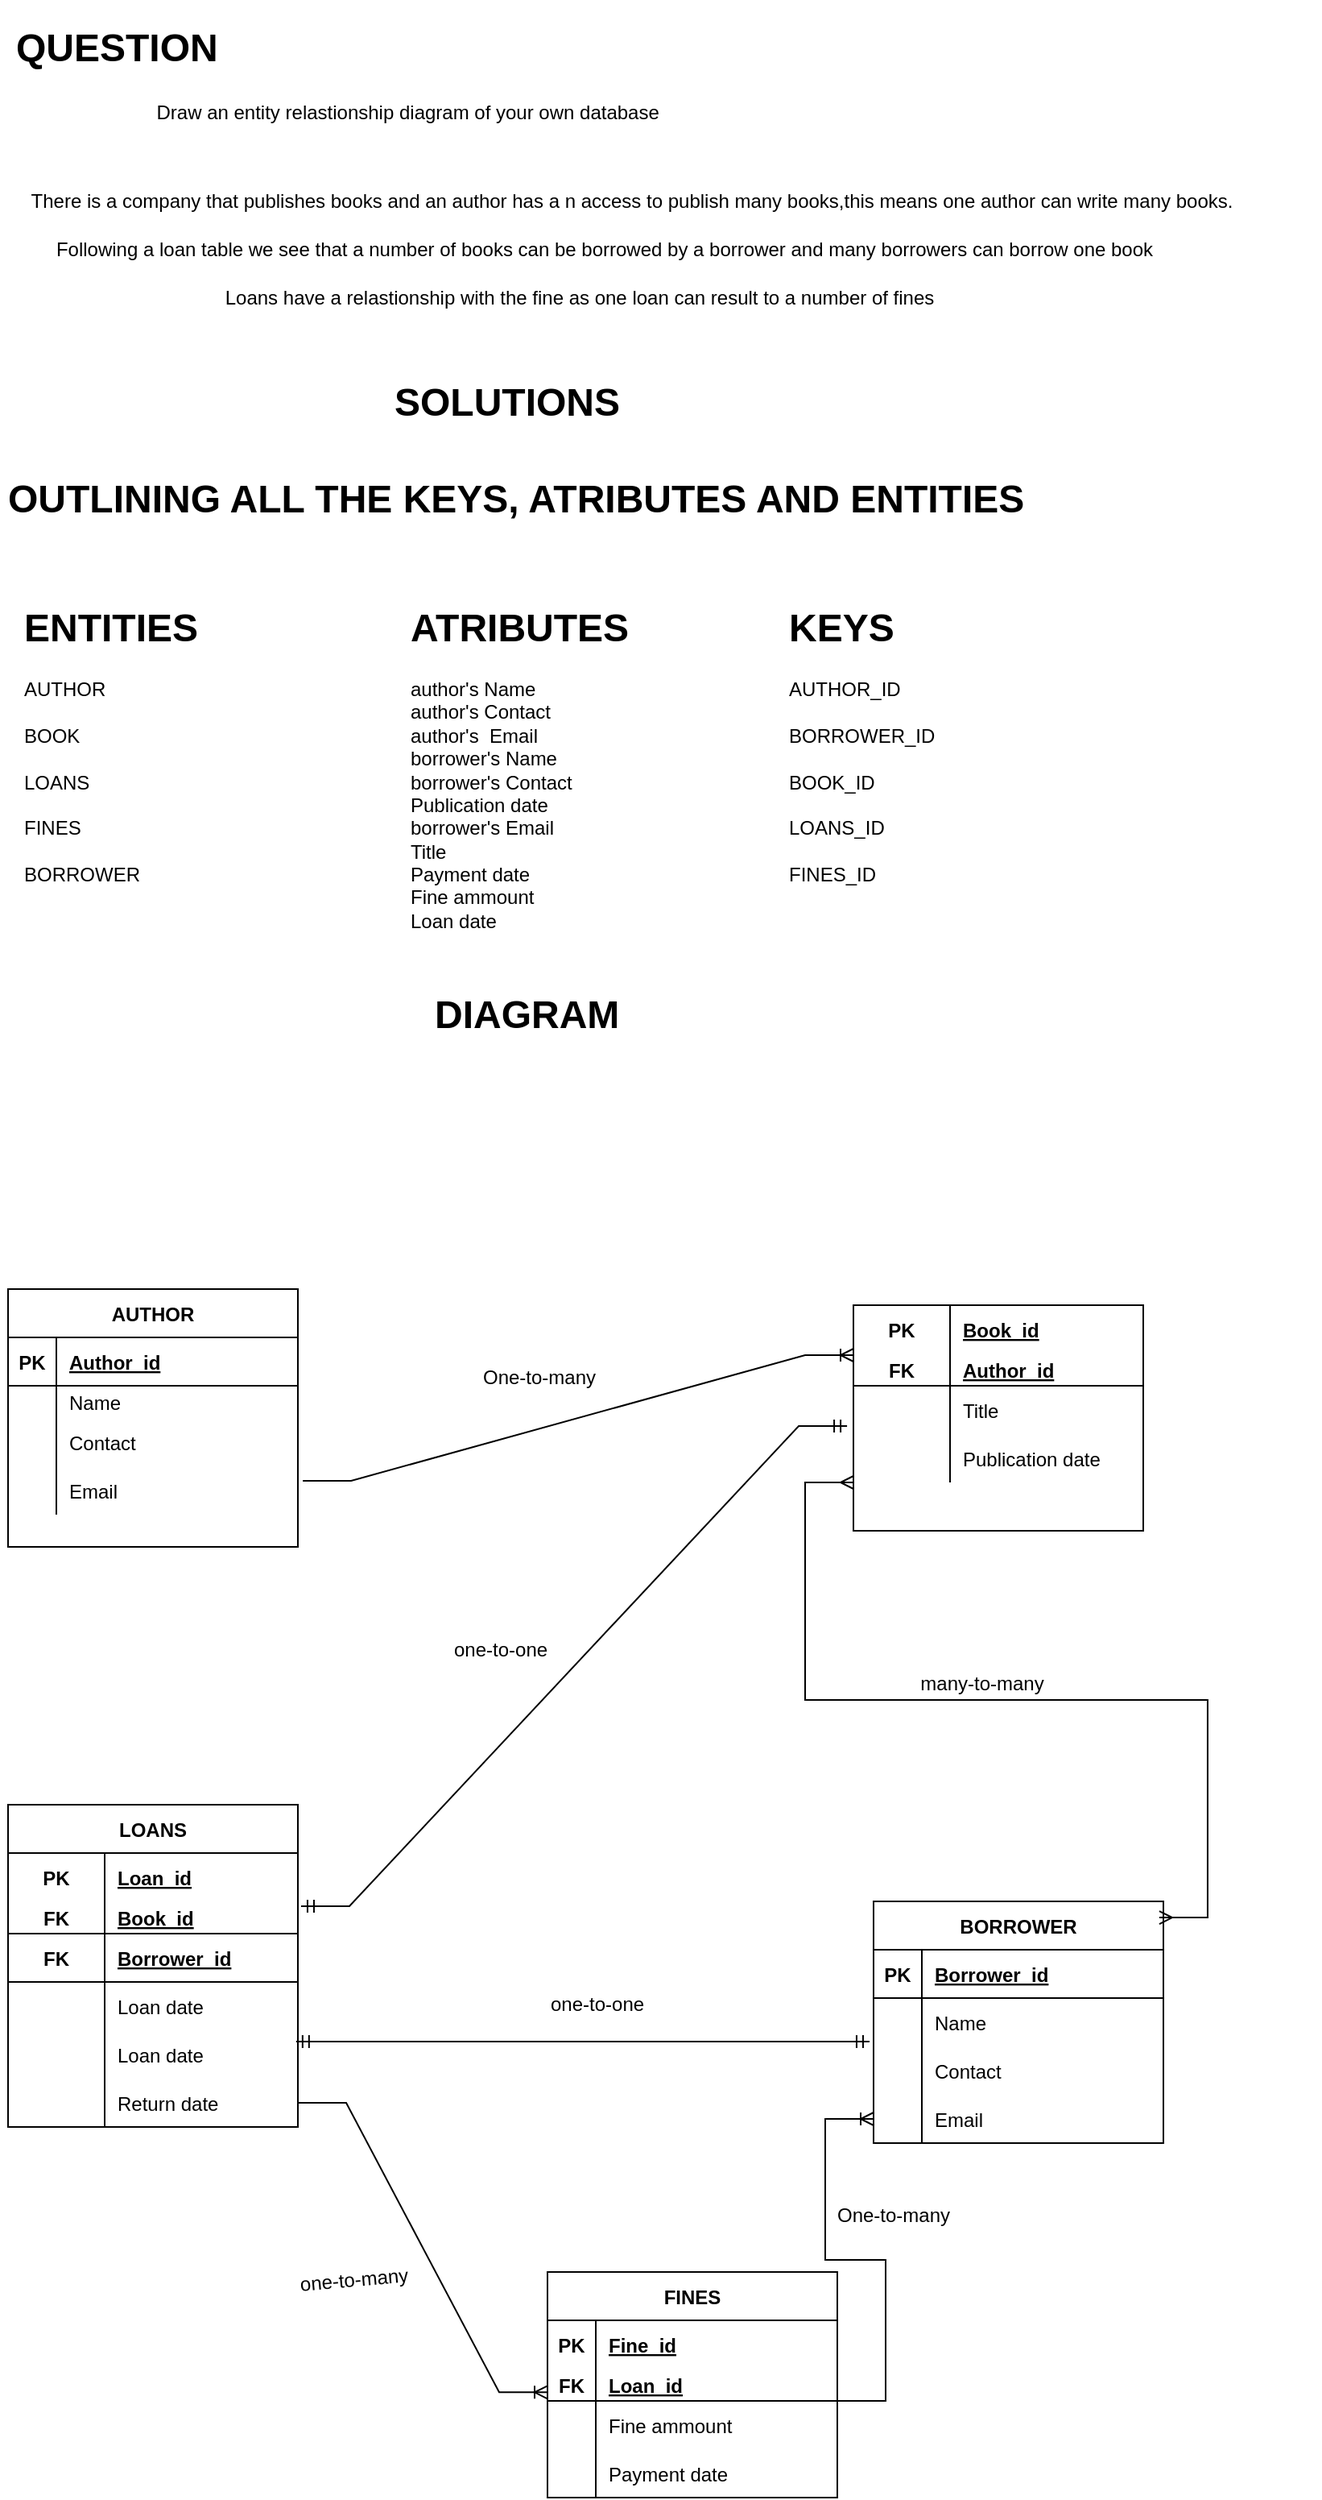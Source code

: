 <mxfile version="26.0.9">
  <diagram id="R2lEEEUBdFMjLlhIrx00" name="Page-1">
    <mxGraphModel dx="780" dy="1596" grid="1" gridSize="10" guides="1" tooltips="1" connect="1" arrows="1" fold="1" page="1" pageScale="1" pageWidth="850" pageHeight="1100" math="0" shadow="0" extFonts="Permanent Marker^https://fonts.googleapis.com/css?family=Permanent+Marker">
      <root>
        <mxCell id="0" />
        <mxCell id="1" parent="0" />
        <mxCell id="yBMK9nyh-9YkTfftgh2m-1" value="AUTHOR" style="shape=table;startSize=30;container=1;collapsible=1;childLayout=tableLayout;fixedRows=1;rowLines=0;fontStyle=1;align=center;resizeLast=1;" parent="1" vertex="1">
          <mxGeometry x="35" y="-280" width="180" height="160" as="geometry" />
        </mxCell>
        <mxCell id="yBMK9nyh-9YkTfftgh2m-2" value="" style="shape=tableRow;horizontal=0;startSize=0;swimlaneHead=0;swimlaneBody=0;fillColor=none;collapsible=0;dropTarget=0;points=[[0,0.5],[1,0.5]];portConstraint=eastwest;top=0;left=0;right=0;bottom=1;" parent="yBMK9nyh-9YkTfftgh2m-1" vertex="1">
          <mxGeometry y="30" width="180" height="30" as="geometry" />
        </mxCell>
        <mxCell id="yBMK9nyh-9YkTfftgh2m-3" value="PK" style="shape=partialRectangle;connectable=0;fillColor=none;top=0;left=0;bottom=0;right=0;fontStyle=1;overflow=hidden;" parent="yBMK9nyh-9YkTfftgh2m-2" vertex="1">
          <mxGeometry width="30" height="30" as="geometry">
            <mxRectangle width="30" height="30" as="alternateBounds" />
          </mxGeometry>
        </mxCell>
        <mxCell id="yBMK9nyh-9YkTfftgh2m-4" value="Author_id" style="shape=partialRectangle;connectable=0;fillColor=none;top=0;left=0;bottom=0;right=0;align=left;spacingLeft=6;fontStyle=5;overflow=hidden;" parent="yBMK9nyh-9YkTfftgh2m-2" vertex="1">
          <mxGeometry x="30" width="150" height="30" as="geometry">
            <mxRectangle width="150" height="30" as="alternateBounds" />
          </mxGeometry>
        </mxCell>
        <mxCell id="yBMK9nyh-9YkTfftgh2m-5" value="" style="shape=tableRow;horizontal=0;startSize=0;swimlaneHead=0;swimlaneBody=0;fillColor=none;collapsible=0;dropTarget=0;points=[[0,0.5],[1,0.5]];portConstraint=eastwest;top=0;left=0;right=0;bottom=0;" parent="yBMK9nyh-9YkTfftgh2m-1" vertex="1">
          <mxGeometry y="60" width="180" height="20" as="geometry" />
        </mxCell>
        <mxCell id="yBMK9nyh-9YkTfftgh2m-6" value="" style="shape=partialRectangle;connectable=0;fillColor=none;top=0;left=0;bottom=0;right=0;editable=1;overflow=hidden;" parent="yBMK9nyh-9YkTfftgh2m-5" vertex="1">
          <mxGeometry width="30" height="20" as="geometry">
            <mxRectangle width="30" height="20" as="alternateBounds" />
          </mxGeometry>
        </mxCell>
        <mxCell id="yBMK9nyh-9YkTfftgh2m-7" value="Name" style="shape=partialRectangle;connectable=0;fillColor=none;top=0;left=0;bottom=0;right=0;align=left;spacingLeft=6;overflow=hidden;" parent="yBMK9nyh-9YkTfftgh2m-5" vertex="1">
          <mxGeometry x="30" width="150" height="20" as="geometry">
            <mxRectangle width="150" height="20" as="alternateBounds" />
          </mxGeometry>
        </mxCell>
        <mxCell id="yBMK9nyh-9YkTfftgh2m-8" value="" style="shape=tableRow;horizontal=0;startSize=0;swimlaneHead=0;swimlaneBody=0;fillColor=none;collapsible=0;dropTarget=0;points=[[0,0.5],[1,0.5]];portConstraint=eastwest;top=0;left=0;right=0;bottom=0;" parent="yBMK9nyh-9YkTfftgh2m-1" vertex="1">
          <mxGeometry y="80" width="180" height="30" as="geometry" />
        </mxCell>
        <mxCell id="yBMK9nyh-9YkTfftgh2m-9" value="" style="shape=partialRectangle;connectable=0;fillColor=none;top=0;left=0;bottom=0;right=0;editable=1;overflow=hidden;" parent="yBMK9nyh-9YkTfftgh2m-8" vertex="1">
          <mxGeometry width="30" height="30" as="geometry">
            <mxRectangle width="30" height="30" as="alternateBounds" />
          </mxGeometry>
        </mxCell>
        <mxCell id="yBMK9nyh-9YkTfftgh2m-10" value="Contact" style="shape=partialRectangle;connectable=0;fillColor=none;top=0;left=0;bottom=0;right=0;align=left;spacingLeft=6;overflow=hidden;" parent="yBMK9nyh-9YkTfftgh2m-8" vertex="1">
          <mxGeometry x="30" width="150" height="30" as="geometry">
            <mxRectangle width="150" height="30" as="alternateBounds" />
          </mxGeometry>
        </mxCell>
        <mxCell id="yBMK9nyh-9YkTfftgh2m-11" value="" style="shape=tableRow;horizontal=0;startSize=0;swimlaneHead=0;swimlaneBody=0;fillColor=none;collapsible=0;dropTarget=0;points=[[0,0.5],[1,0.5]];portConstraint=eastwest;top=0;left=0;right=0;bottom=0;" parent="yBMK9nyh-9YkTfftgh2m-1" vertex="1">
          <mxGeometry y="110" width="180" height="30" as="geometry" />
        </mxCell>
        <mxCell id="yBMK9nyh-9YkTfftgh2m-12" value="" style="shape=partialRectangle;connectable=0;fillColor=none;top=0;left=0;bottom=0;right=0;editable=1;overflow=hidden;" parent="yBMK9nyh-9YkTfftgh2m-11" vertex="1">
          <mxGeometry width="30" height="30" as="geometry">
            <mxRectangle width="30" height="30" as="alternateBounds" />
          </mxGeometry>
        </mxCell>
        <mxCell id="yBMK9nyh-9YkTfftgh2m-13" value="Email" style="shape=partialRectangle;connectable=0;fillColor=none;top=0;left=0;bottom=0;right=0;align=left;spacingLeft=6;overflow=hidden;" parent="yBMK9nyh-9YkTfftgh2m-11" vertex="1">
          <mxGeometry x="30" width="150" height="30" as="geometry">
            <mxRectangle width="150" height="30" as="alternateBounds" />
          </mxGeometry>
        </mxCell>
        <mxCell id="yBMK9nyh-9YkTfftgh2m-30" value="LOANS" style="shape=table;startSize=30;container=1;collapsible=1;childLayout=tableLayout;fixedRows=1;rowLines=0;fontStyle=1;align=center;resizeLast=1;" parent="1" vertex="1">
          <mxGeometry x="35" y="40" width="180" height="200" as="geometry" />
        </mxCell>
        <mxCell id="yBMK9nyh-9YkTfftgh2m-31" value="" style="shape=tableRow;horizontal=0;startSize=0;swimlaneHead=0;swimlaneBody=0;fillColor=none;collapsible=0;dropTarget=0;points=[[0,0.5],[1,0.5]];portConstraint=eastwest;top=0;left=0;right=0;bottom=0;" parent="yBMK9nyh-9YkTfftgh2m-30" vertex="1">
          <mxGeometry y="30" width="180" height="30" as="geometry" />
        </mxCell>
        <mxCell id="yBMK9nyh-9YkTfftgh2m-32" value="PK" style="shape=partialRectangle;connectable=0;fillColor=none;top=0;left=0;bottom=0;right=0;fontStyle=1;overflow=hidden;" parent="yBMK9nyh-9YkTfftgh2m-31" vertex="1">
          <mxGeometry width="60" height="30" as="geometry">
            <mxRectangle width="60" height="30" as="alternateBounds" />
          </mxGeometry>
        </mxCell>
        <mxCell id="yBMK9nyh-9YkTfftgh2m-33" value="Loan_id" style="shape=partialRectangle;connectable=0;fillColor=none;top=0;left=0;bottom=0;right=0;align=left;spacingLeft=6;fontStyle=5;overflow=hidden;" parent="yBMK9nyh-9YkTfftgh2m-31" vertex="1">
          <mxGeometry x="60" width="120" height="30" as="geometry">
            <mxRectangle width="120" height="30" as="alternateBounds" />
          </mxGeometry>
        </mxCell>
        <mxCell id="yBMK9nyh-9YkTfftgh2m-43" value="" style="shape=tableRow;horizontal=0;startSize=0;swimlaneHead=0;swimlaneBody=0;fillColor=none;collapsible=0;dropTarget=0;points=[[0,0.5],[1,0.5]];portConstraint=eastwest;top=0;left=0;right=0;bottom=1;" parent="yBMK9nyh-9YkTfftgh2m-30" vertex="1">
          <mxGeometry y="60" width="180" height="20" as="geometry" />
        </mxCell>
        <mxCell id="yBMK9nyh-9YkTfftgh2m-44" value="FK" style="shape=partialRectangle;connectable=0;fillColor=none;top=0;left=0;bottom=0;right=0;fontStyle=1;overflow=hidden;" parent="yBMK9nyh-9YkTfftgh2m-43" vertex="1">
          <mxGeometry width="60" height="20" as="geometry">
            <mxRectangle width="60" height="20" as="alternateBounds" />
          </mxGeometry>
        </mxCell>
        <mxCell id="yBMK9nyh-9YkTfftgh2m-45" value="Book_id" style="shape=partialRectangle;connectable=0;fillColor=none;top=0;left=0;bottom=0;right=0;align=left;spacingLeft=6;fontStyle=5;overflow=hidden;" parent="yBMK9nyh-9YkTfftgh2m-43" vertex="1">
          <mxGeometry x="60" width="120" height="20" as="geometry">
            <mxRectangle width="120" height="20" as="alternateBounds" />
          </mxGeometry>
        </mxCell>
        <mxCell id="yBMK9nyh-9YkTfftgh2m-34" value="" style="shape=tableRow;horizontal=0;startSize=0;swimlaneHead=0;swimlaneBody=0;fillColor=none;collapsible=0;dropTarget=0;points=[[0,0.5],[1,0.5]];portConstraint=eastwest;top=0;left=0;right=0;bottom=1;" parent="yBMK9nyh-9YkTfftgh2m-30" vertex="1">
          <mxGeometry y="80" width="180" height="30" as="geometry" />
        </mxCell>
        <mxCell id="yBMK9nyh-9YkTfftgh2m-35" value="FK" style="shape=partialRectangle;connectable=0;fillColor=none;top=0;left=0;bottom=0;right=0;fontStyle=1;overflow=hidden;" parent="yBMK9nyh-9YkTfftgh2m-34" vertex="1">
          <mxGeometry width="60" height="30" as="geometry">
            <mxRectangle width="60" height="30" as="alternateBounds" />
          </mxGeometry>
        </mxCell>
        <mxCell id="yBMK9nyh-9YkTfftgh2m-36" value="Borrower_id" style="shape=partialRectangle;connectable=0;fillColor=none;top=0;left=0;bottom=0;right=0;align=left;spacingLeft=6;fontStyle=5;overflow=hidden;" parent="yBMK9nyh-9YkTfftgh2m-34" vertex="1">
          <mxGeometry x="60" width="120" height="30" as="geometry">
            <mxRectangle width="120" height="30" as="alternateBounds" />
          </mxGeometry>
        </mxCell>
        <mxCell id="yBMK9nyh-9YkTfftgh2m-127" value="" style="shape=tableRow;horizontal=0;startSize=0;swimlaneHead=0;swimlaneBody=0;fillColor=none;collapsible=0;dropTarget=0;points=[[0,0.5],[1,0.5]];portConstraint=eastwest;top=0;left=0;right=0;bottom=0;" parent="yBMK9nyh-9YkTfftgh2m-30" vertex="1">
          <mxGeometry y="110" width="180" height="30" as="geometry" />
        </mxCell>
        <mxCell id="yBMK9nyh-9YkTfftgh2m-128" value="" style="shape=partialRectangle;connectable=0;fillColor=none;top=0;left=0;bottom=0;right=0;editable=1;overflow=hidden;" parent="yBMK9nyh-9YkTfftgh2m-127" vertex="1">
          <mxGeometry width="60" height="30" as="geometry">
            <mxRectangle width="60" height="30" as="alternateBounds" />
          </mxGeometry>
        </mxCell>
        <mxCell id="yBMK9nyh-9YkTfftgh2m-129" value="Loan date" style="shape=partialRectangle;connectable=0;fillColor=none;top=0;left=0;bottom=0;right=0;align=left;spacingLeft=6;overflow=hidden;" parent="yBMK9nyh-9YkTfftgh2m-127" vertex="1">
          <mxGeometry x="60" width="120" height="30" as="geometry">
            <mxRectangle width="120" height="30" as="alternateBounds" />
          </mxGeometry>
        </mxCell>
        <mxCell id="yBMK9nyh-9YkTfftgh2m-37" value="" style="shape=tableRow;horizontal=0;startSize=0;swimlaneHead=0;swimlaneBody=0;fillColor=none;collapsible=0;dropTarget=0;points=[[0,0.5],[1,0.5]];portConstraint=eastwest;top=0;left=0;right=0;bottom=0;" parent="yBMK9nyh-9YkTfftgh2m-30" vertex="1">
          <mxGeometry y="140" width="180" height="30" as="geometry" />
        </mxCell>
        <mxCell id="yBMK9nyh-9YkTfftgh2m-38" value="" style="shape=partialRectangle;connectable=0;fillColor=none;top=0;left=0;bottom=0;right=0;editable=1;overflow=hidden;" parent="yBMK9nyh-9YkTfftgh2m-37" vertex="1">
          <mxGeometry width="60" height="30" as="geometry">
            <mxRectangle width="60" height="30" as="alternateBounds" />
          </mxGeometry>
        </mxCell>
        <mxCell id="yBMK9nyh-9YkTfftgh2m-39" value="Loan date" style="shape=partialRectangle;connectable=0;fillColor=none;top=0;left=0;bottom=0;right=0;align=left;spacingLeft=6;overflow=hidden;" parent="yBMK9nyh-9YkTfftgh2m-37" vertex="1">
          <mxGeometry x="60" width="120" height="30" as="geometry">
            <mxRectangle width="120" height="30" as="alternateBounds" />
          </mxGeometry>
        </mxCell>
        <mxCell id="yBMK9nyh-9YkTfftgh2m-40" value="" style="shape=tableRow;horizontal=0;startSize=0;swimlaneHead=0;swimlaneBody=0;fillColor=none;collapsible=0;dropTarget=0;points=[[0,0.5],[1,0.5]];portConstraint=eastwest;top=0;left=0;right=0;bottom=0;" parent="yBMK9nyh-9YkTfftgh2m-30" vertex="1">
          <mxGeometry y="170" width="180" height="30" as="geometry" />
        </mxCell>
        <mxCell id="yBMK9nyh-9YkTfftgh2m-41" value="" style="shape=partialRectangle;connectable=0;fillColor=none;top=0;left=0;bottom=0;right=0;editable=1;overflow=hidden;" parent="yBMK9nyh-9YkTfftgh2m-40" vertex="1">
          <mxGeometry width="60" height="30" as="geometry">
            <mxRectangle width="60" height="30" as="alternateBounds" />
          </mxGeometry>
        </mxCell>
        <mxCell id="yBMK9nyh-9YkTfftgh2m-42" value="Return date" style="shape=partialRectangle;connectable=0;fillColor=none;top=0;left=0;bottom=0;right=0;align=left;spacingLeft=6;overflow=hidden;" parent="yBMK9nyh-9YkTfftgh2m-40" vertex="1">
          <mxGeometry x="60" width="120" height="30" as="geometry">
            <mxRectangle width="120" height="30" as="alternateBounds" />
          </mxGeometry>
        </mxCell>
        <mxCell id="yBMK9nyh-9YkTfftgh2m-46" value="" style="shape=table;startSize=0;container=1;collapsible=1;childLayout=tableLayout;fixedRows=1;rowLines=0;fontStyle=1;align=center;resizeLast=1;" parent="1" vertex="1">
          <mxGeometry x="560" y="-270" width="180" height="140" as="geometry" />
        </mxCell>
        <mxCell id="yBMK9nyh-9YkTfftgh2m-47" value="" style="shape=tableRow;horizontal=0;startSize=0;swimlaneHead=0;swimlaneBody=0;fillColor=none;collapsible=0;dropTarget=0;points=[[0,0.5],[1,0.5]];portConstraint=eastwest;top=0;left=0;right=0;bottom=0;" parent="yBMK9nyh-9YkTfftgh2m-46" vertex="1">
          <mxGeometry width="180" height="30" as="geometry" />
        </mxCell>
        <mxCell id="yBMK9nyh-9YkTfftgh2m-48" value="PK" style="shape=partialRectangle;connectable=0;fillColor=none;top=0;left=0;bottom=0;right=0;fontStyle=1;overflow=hidden;" parent="yBMK9nyh-9YkTfftgh2m-47" vertex="1">
          <mxGeometry width="60" height="30" as="geometry">
            <mxRectangle width="60" height="30" as="alternateBounds" />
          </mxGeometry>
        </mxCell>
        <mxCell id="yBMK9nyh-9YkTfftgh2m-49" value="Book_id" style="shape=partialRectangle;connectable=0;fillColor=none;top=0;left=0;bottom=0;right=0;align=left;spacingLeft=6;fontStyle=5;overflow=hidden;" parent="yBMK9nyh-9YkTfftgh2m-47" vertex="1">
          <mxGeometry x="60" width="120" height="30" as="geometry">
            <mxRectangle width="120" height="30" as="alternateBounds" />
          </mxGeometry>
        </mxCell>
        <mxCell id="yBMK9nyh-9YkTfftgh2m-50" value="" style="shape=tableRow;horizontal=0;startSize=0;swimlaneHead=0;swimlaneBody=0;fillColor=none;collapsible=0;dropTarget=0;points=[[0,0.5],[1,0.5]];portConstraint=eastwest;top=0;left=0;right=0;bottom=1;" parent="yBMK9nyh-9YkTfftgh2m-46" vertex="1">
          <mxGeometry y="30" width="180" height="20" as="geometry" />
        </mxCell>
        <mxCell id="yBMK9nyh-9YkTfftgh2m-51" value="FK" style="shape=partialRectangle;connectable=0;fillColor=none;top=0;left=0;bottom=0;right=0;fontStyle=1;overflow=hidden;" parent="yBMK9nyh-9YkTfftgh2m-50" vertex="1">
          <mxGeometry width="60" height="20" as="geometry">
            <mxRectangle width="60" height="20" as="alternateBounds" />
          </mxGeometry>
        </mxCell>
        <mxCell id="yBMK9nyh-9YkTfftgh2m-52" value="Author_id" style="shape=partialRectangle;connectable=0;fillColor=none;top=0;left=0;bottom=0;right=0;align=left;spacingLeft=6;fontStyle=5;overflow=hidden;" parent="yBMK9nyh-9YkTfftgh2m-50" vertex="1">
          <mxGeometry x="60" width="120" height="20" as="geometry">
            <mxRectangle width="120" height="20" as="alternateBounds" />
          </mxGeometry>
        </mxCell>
        <mxCell id="yBMK9nyh-9YkTfftgh2m-53" value="" style="shape=tableRow;horizontal=0;startSize=0;swimlaneHead=0;swimlaneBody=0;fillColor=none;collapsible=0;dropTarget=0;points=[[0,0.5],[1,0.5]];portConstraint=eastwest;top=0;left=0;right=0;bottom=0;" parent="yBMK9nyh-9YkTfftgh2m-46" vertex="1">
          <mxGeometry y="50" width="180" height="30" as="geometry" />
        </mxCell>
        <mxCell id="yBMK9nyh-9YkTfftgh2m-54" value="" style="shape=partialRectangle;connectable=0;fillColor=none;top=0;left=0;bottom=0;right=0;editable=1;overflow=hidden;" parent="yBMK9nyh-9YkTfftgh2m-53" vertex="1">
          <mxGeometry width="60" height="30" as="geometry">
            <mxRectangle width="60" height="30" as="alternateBounds" />
          </mxGeometry>
        </mxCell>
        <mxCell id="yBMK9nyh-9YkTfftgh2m-55" value="Title" style="shape=partialRectangle;connectable=0;fillColor=none;top=0;left=0;bottom=0;right=0;align=left;spacingLeft=6;overflow=hidden;" parent="yBMK9nyh-9YkTfftgh2m-53" vertex="1">
          <mxGeometry x="60" width="120" height="30" as="geometry">
            <mxRectangle width="120" height="30" as="alternateBounds" />
          </mxGeometry>
        </mxCell>
        <mxCell id="yBMK9nyh-9YkTfftgh2m-56" value="" style="shape=tableRow;horizontal=0;startSize=0;swimlaneHead=0;swimlaneBody=0;fillColor=none;collapsible=0;dropTarget=0;points=[[0,0.5],[1,0.5]];portConstraint=eastwest;top=0;left=0;right=0;bottom=0;" parent="yBMK9nyh-9YkTfftgh2m-46" vertex="1">
          <mxGeometry y="80" width="180" height="30" as="geometry" />
        </mxCell>
        <mxCell id="yBMK9nyh-9YkTfftgh2m-57" value="" style="shape=partialRectangle;connectable=0;fillColor=none;top=0;left=0;bottom=0;right=0;editable=1;overflow=hidden;" parent="yBMK9nyh-9YkTfftgh2m-56" vertex="1">
          <mxGeometry width="60" height="30" as="geometry">
            <mxRectangle width="60" height="30" as="alternateBounds" />
          </mxGeometry>
        </mxCell>
        <mxCell id="yBMK9nyh-9YkTfftgh2m-58" value="Publication date" style="shape=partialRectangle;connectable=0;fillColor=none;top=0;left=0;bottom=0;right=0;align=left;spacingLeft=6;overflow=hidden;" parent="yBMK9nyh-9YkTfftgh2m-56" vertex="1">
          <mxGeometry x="60" width="120" height="30" as="geometry">
            <mxRectangle width="120" height="30" as="alternateBounds" />
          </mxGeometry>
        </mxCell>
        <mxCell id="yBMK9nyh-9YkTfftgh2m-59" value="BORROWER" style="shape=table;startSize=30;container=1;collapsible=1;childLayout=tableLayout;fixedRows=1;rowLines=0;fontStyle=1;align=center;resizeLast=1;" parent="1" vertex="1">
          <mxGeometry x="572.5" y="100" width="180" height="150" as="geometry" />
        </mxCell>
        <mxCell id="yBMK9nyh-9YkTfftgh2m-60" value="" style="shape=tableRow;horizontal=0;startSize=0;swimlaneHead=0;swimlaneBody=0;fillColor=none;collapsible=0;dropTarget=0;points=[[0,0.5],[1,0.5]];portConstraint=eastwest;top=0;left=0;right=0;bottom=1;" parent="yBMK9nyh-9YkTfftgh2m-59" vertex="1">
          <mxGeometry y="30" width="180" height="30" as="geometry" />
        </mxCell>
        <mxCell id="yBMK9nyh-9YkTfftgh2m-61" value="PK" style="shape=partialRectangle;connectable=0;fillColor=none;top=0;left=0;bottom=0;right=0;fontStyle=1;overflow=hidden;" parent="yBMK9nyh-9YkTfftgh2m-60" vertex="1">
          <mxGeometry width="30" height="30" as="geometry">
            <mxRectangle width="30" height="30" as="alternateBounds" />
          </mxGeometry>
        </mxCell>
        <mxCell id="yBMK9nyh-9YkTfftgh2m-62" value="Borrower_id" style="shape=partialRectangle;connectable=0;fillColor=none;top=0;left=0;bottom=0;right=0;align=left;spacingLeft=6;fontStyle=5;overflow=hidden;" parent="yBMK9nyh-9YkTfftgh2m-60" vertex="1">
          <mxGeometry x="30" width="150" height="30" as="geometry">
            <mxRectangle width="150" height="30" as="alternateBounds" />
          </mxGeometry>
        </mxCell>
        <mxCell id="yBMK9nyh-9YkTfftgh2m-63" value="" style="shape=tableRow;horizontal=0;startSize=0;swimlaneHead=0;swimlaneBody=0;fillColor=none;collapsible=0;dropTarget=0;points=[[0,0.5],[1,0.5]];portConstraint=eastwest;top=0;left=0;right=0;bottom=0;" parent="yBMK9nyh-9YkTfftgh2m-59" vertex="1">
          <mxGeometry y="60" width="180" height="30" as="geometry" />
        </mxCell>
        <mxCell id="yBMK9nyh-9YkTfftgh2m-64" value="" style="shape=partialRectangle;connectable=0;fillColor=none;top=0;left=0;bottom=0;right=0;editable=1;overflow=hidden;" parent="yBMK9nyh-9YkTfftgh2m-63" vertex="1">
          <mxGeometry width="30" height="30" as="geometry">
            <mxRectangle width="30" height="30" as="alternateBounds" />
          </mxGeometry>
        </mxCell>
        <mxCell id="yBMK9nyh-9YkTfftgh2m-65" value="Name" style="shape=partialRectangle;connectable=0;fillColor=none;top=0;left=0;bottom=0;right=0;align=left;spacingLeft=6;overflow=hidden;" parent="yBMK9nyh-9YkTfftgh2m-63" vertex="1">
          <mxGeometry x="30" width="150" height="30" as="geometry">
            <mxRectangle width="150" height="30" as="alternateBounds" />
          </mxGeometry>
        </mxCell>
        <mxCell id="yBMK9nyh-9YkTfftgh2m-66" value="" style="shape=tableRow;horizontal=0;startSize=0;swimlaneHead=0;swimlaneBody=0;fillColor=none;collapsible=0;dropTarget=0;points=[[0,0.5],[1,0.5]];portConstraint=eastwest;top=0;left=0;right=0;bottom=0;" parent="yBMK9nyh-9YkTfftgh2m-59" vertex="1">
          <mxGeometry y="90" width="180" height="30" as="geometry" />
        </mxCell>
        <mxCell id="yBMK9nyh-9YkTfftgh2m-67" value="" style="shape=partialRectangle;connectable=0;fillColor=none;top=0;left=0;bottom=0;right=0;editable=1;overflow=hidden;" parent="yBMK9nyh-9YkTfftgh2m-66" vertex="1">
          <mxGeometry width="30" height="30" as="geometry">
            <mxRectangle width="30" height="30" as="alternateBounds" />
          </mxGeometry>
        </mxCell>
        <mxCell id="yBMK9nyh-9YkTfftgh2m-68" value="Contact" style="shape=partialRectangle;connectable=0;fillColor=none;top=0;left=0;bottom=0;right=0;align=left;spacingLeft=6;overflow=hidden;" parent="yBMK9nyh-9YkTfftgh2m-66" vertex="1">
          <mxGeometry x="30" width="150" height="30" as="geometry">
            <mxRectangle width="150" height="30" as="alternateBounds" />
          </mxGeometry>
        </mxCell>
        <mxCell id="yBMK9nyh-9YkTfftgh2m-69" value="" style="shape=tableRow;horizontal=0;startSize=0;swimlaneHead=0;swimlaneBody=0;fillColor=none;collapsible=0;dropTarget=0;points=[[0,0.5],[1,0.5]];portConstraint=eastwest;top=0;left=0;right=0;bottom=0;" parent="yBMK9nyh-9YkTfftgh2m-59" vertex="1">
          <mxGeometry y="120" width="180" height="30" as="geometry" />
        </mxCell>
        <mxCell id="yBMK9nyh-9YkTfftgh2m-70" value="" style="shape=partialRectangle;connectable=0;fillColor=none;top=0;left=0;bottom=0;right=0;editable=1;overflow=hidden;" parent="yBMK9nyh-9YkTfftgh2m-69" vertex="1">
          <mxGeometry width="30" height="30" as="geometry">
            <mxRectangle width="30" height="30" as="alternateBounds" />
          </mxGeometry>
        </mxCell>
        <mxCell id="yBMK9nyh-9YkTfftgh2m-71" value="Email" style="shape=partialRectangle;connectable=0;fillColor=none;top=0;left=0;bottom=0;right=0;align=left;spacingLeft=6;overflow=hidden;" parent="yBMK9nyh-9YkTfftgh2m-69" vertex="1">
          <mxGeometry x="30" width="150" height="30" as="geometry">
            <mxRectangle width="150" height="30" as="alternateBounds" />
          </mxGeometry>
        </mxCell>
        <mxCell id="yBMK9nyh-9YkTfftgh2m-85" value="" style="edgeStyle=entityRelationEdgeStyle;fontSize=12;html=1;endArrow=ERoneToMany;rounded=0;entryX=0;entryY=0.733;entryDx=0;entryDy=0;entryPerimeter=0;" parent="1" source="yBMK9nyh-9YkTfftgh2m-40" target="yBMK9nyh-9YkTfftgh2m-76" edge="1">
          <mxGeometry width="100" height="100" relative="1" as="geometry">
            <mxPoint x="140" y="1020" as="sourcePoint" />
            <mxPoint x="240" y="920" as="targetPoint" />
          </mxGeometry>
        </mxCell>
        <mxCell id="yBMK9nyh-9YkTfftgh2m-100" value="one-to-many" style="text;html=1;strokeColor=none;fillColor=none;align=center;verticalAlign=middle;whiteSpace=wrap;rounded=0;rotation=-5;" parent="1" vertex="1">
          <mxGeometry x="210" y="320" width="80" height="30" as="geometry" />
        </mxCell>
        <mxCell id="yBMK9nyh-9YkTfftgh2m-101" value="one-to-one" style="text;whiteSpace=wrap;html=1;" parent="1" vertex="1">
          <mxGeometry x="370" y="150" width="90" height="40" as="geometry" />
        </mxCell>
        <mxCell id="yBMK9nyh-9YkTfftgh2m-103" value="many-to-many" style="text;html=1;strokeColor=none;fillColor=none;align=center;verticalAlign=middle;whiteSpace=wrap;rounded=0;" parent="1" vertex="1">
          <mxGeometry x="590" y="-50" width="100" height="30" as="geometry" />
        </mxCell>
        <mxCell id="yBMK9nyh-9YkTfftgh2m-104" value="One-to-many" style="text;html=1;strokeColor=none;fillColor=none;align=center;verticalAlign=middle;whiteSpace=wrap;rounded=0;" parent="1" vertex="1">
          <mxGeometry x="320" y="-240" width="90" height="30" as="geometry" />
        </mxCell>
        <mxCell id="yBMK9nyh-9YkTfftgh2m-105" value="&lt;h1&gt;ENTITIES&lt;/h1&gt;&lt;div&gt;AUTHOR&lt;/div&gt;&lt;div&gt;&lt;br&gt;&lt;/div&gt;&lt;div&gt;BOOK&lt;/div&gt;&lt;div&gt;&lt;br&gt;&lt;/div&gt;&lt;div&gt;LOANS&lt;/div&gt;&lt;div&gt;&lt;br&gt;&lt;/div&gt;&lt;div&gt;FINES&lt;/div&gt;&lt;div&gt;&lt;br&gt;&lt;/div&gt;&lt;div&gt;BORROWER&lt;/div&gt;&lt;div&gt;&lt;br&gt;&lt;/div&gt;&lt;p&gt;&lt;br&gt;&lt;/p&gt;" style="text;html=1;strokeColor=none;fillColor=none;spacing=5;spacingTop=-20;whiteSpace=wrap;overflow=hidden;rounded=0;" parent="1" vertex="1">
          <mxGeometry x="40" y="-710" width="190" height="180" as="geometry" />
        </mxCell>
        <mxCell id="yBMK9nyh-9YkTfftgh2m-106" value="&lt;h1&gt;&lt;span style=&quot;background-color: initial;&quot;&gt;ATRIBUTES&lt;/span&gt;&lt;/h1&gt;&lt;div&gt;author&#39;s Name&lt;/div&gt;&lt;div&gt;author&#39;s Contact&lt;/div&gt;&lt;div&gt;author&#39;s&amp;nbsp; Email&lt;/div&gt;&lt;div&gt;&lt;div style=&quot;border-color: var(--border-color);&quot;&gt;borrower&#39;s Name&lt;/div&gt;&lt;div style=&quot;border-color: var(--border-color);&quot;&gt;borrower&#39;s Contact&lt;/div&gt;&lt;div style=&quot;border-color: var(--border-color);&quot;&gt;Publication date&lt;br&gt;&lt;/div&gt;&lt;div style=&quot;border-color: var(--border-color);&quot;&gt;&lt;span style=&quot;background-color: initial;&quot;&gt;borrower&#39;s Email&lt;/span&gt;&lt;/div&gt;&lt;/div&gt;&lt;div style=&quot;border-color: var(--border-color);&quot;&gt;Title&lt;span style=&quot;background-color: initial;&quot;&gt;&lt;br&gt;&lt;/span&gt;&lt;/div&gt;&lt;div&gt;Payment date&lt;br&gt;&lt;/div&gt;&lt;div&gt;Fine ammount&lt;br&gt;&lt;/div&gt;&lt;div&gt;Loan date&lt;br&gt;&lt;/div&gt;&lt;h1&gt;&lt;br&gt;&lt;/h1&gt;" style="text;html=1;strokeColor=none;fillColor=none;spacing=5;spacingTop=-20;whiteSpace=wrap;overflow=hidden;rounded=0;" parent="1" vertex="1">
          <mxGeometry x="280" y="-710" width="190" height="230" as="geometry" />
        </mxCell>
        <mxCell id="yBMK9nyh-9YkTfftgh2m-107" value="&lt;h1&gt;KEYS&lt;/h1&gt;&lt;div&gt;AUTHOR_ID&lt;/div&gt;&lt;div&gt;&lt;br&gt;&lt;/div&gt;&lt;div&gt;BORROWER_ID&lt;/div&gt;&lt;div&gt;&lt;br&gt;&lt;/div&gt;&lt;div&gt;BOOK_ID&lt;/div&gt;&lt;div&gt;&lt;br&gt;&lt;/div&gt;&lt;div&gt;LOANS_ID&lt;/div&gt;&lt;div&gt;&lt;br&gt;&lt;/div&gt;&lt;div&gt;FINES_ID&lt;/div&gt;&lt;p&gt;&lt;br&gt;&lt;/p&gt;" style="text;html=1;strokeColor=none;fillColor=none;spacing=5;spacingTop=-20;whiteSpace=wrap;overflow=hidden;rounded=0;" parent="1" vertex="1">
          <mxGeometry x="515" y="-710" width="190" height="190" as="geometry" />
        </mxCell>
        <mxCell id="yBMK9nyh-9YkTfftgh2m-113" value="One-to-many" style="text;html=1;strokeColor=none;fillColor=none;align=center;verticalAlign=middle;whiteSpace=wrap;rounded=0;" parent="1" vertex="1">
          <mxGeometry x="540" y="280" width="90" height="30" as="geometry" />
        </mxCell>
        <mxCell id="yBMK9nyh-9YkTfftgh2m-114" value="&lt;h1&gt;SOLUTIONS&lt;/h1&gt;" style="text;html=1;strokeColor=none;fillColor=none;spacing=5;spacingTop=-20;whiteSpace=wrap;overflow=hidden;rounded=0;" parent="1" vertex="1">
          <mxGeometry x="270" y="-850" width="190" height="120" as="geometry" />
        </mxCell>
        <mxCell id="yBMK9nyh-9YkTfftgh2m-115" value="&lt;h1&gt;OUTLINING ALL THE KEYS, ATRIBUTES AND ENTITIES&lt;/h1&gt;&lt;p&gt;&lt;br&gt;&lt;/p&gt;" style="text;html=1;strokeColor=none;fillColor=none;spacing=5;spacingTop=-20;whiteSpace=wrap;overflow=hidden;rounded=0;" parent="1" vertex="1">
          <mxGeometry x="30" y="-790" width="820" height="120" as="geometry" />
        </mxCell>
        <mxCell id="yBMK9nyh-9YkTfftgh2m-117" value="&lt;h1&gt;DIAGRAM&lt;/h1&gt;&lt;p&gt;&lt;br&gt;&lt;/p&gt;" style="text;html=1;strokeColor=none;fillColor=none;spacing=5;spacingTop=-20;whiteSpace=wrap;overflow=hidden;rounded=0;" parent="1" vertex="1">
          <mxGeometry x="295" y="-470" width="290" height="120" as="geometry" />
        </mxCell>
        <mxCell id="yBMK9nyh-9YkTfftgh2m-118" value="&lt;h1&gt;QUESTION&lt;/h1&gt;" style="text;html=1;strokeColor=none;fillColor=none;spacing=5;spacingTop=-20;whiteSpace=wrap;overflow=hidden;rounded=0;" parent="1" vertex="1">
          <mxGeometry x="35" y="-1070" width="190" height="120" as="geometry" />
        </mxCell>
        <mxCell id="yBMK9nyh-9YkTfftgh2m-121" value="Draw an entity relastionship diagram of your own database&amp;nbsp;" style="text;html=1;strokeColor=none;fillColor=none;align=center;verticalAlign=middle;whiteSpace=wrap;rounded=0;" parent="1" vertex="1">
          <mxGeometry x="80" y="-1060" width="410" height="100" as="geometry" />
        </mxCell>
        <mxCell id="yBMK9nyh-9YkTfftgh2m-122" value="There is a company that publishes books and an author has a n access to publish many books,this means one author can write many books." style="text;html=1;strokeColor=none;fillColor=none;align=center;verticalAlign=middle;whiteSpace=wrap;rounded=0;" parent="1" vertex="1">
          <mxGeometry x="35" y="-1000" width="775" height="90" as="geometry" />
        </mxCell>
        <mxCell id="yBMK9nyh-9YkTfftgh2m-124" value="Following a loan table we see that a number of books can be borrowed by a borrower and many borrowers can borrow one book" style="text;html=1;strokeColor=none;fillColor=none;align=center;verticalAlign=middle;whiteSpace=wrap;rounded=0;" parent="1" vertex="1">
          <mxGeometry x="57.5" y="-940" width="695" height="30" as="geometry" />
        </mxCell>
        <mxCell id="yBMK9nyh-9YkTfftgh2m-126" value="Loans have a relastionship with the fine as one loan can result to a number of fines" style="text;html=1;strokeColor=none;fillColor=none;align=center;verticalAlign=middle;whiteSpace=wrap;rounded=0;" parent="1" vertex="1">
          <mxGeometry x="130" y="-910" width="520" height="30" as="geometry" />
        </mxCell>
        <mxCell id="yBMK9nyh-9YkTfftgh2m-72" value="FINES" style="shape=table;startSize=30;container=1;collapsible=1;childLayout=tableLayout;fixedRows=1;rowLines=0;fontStyle=1;align=center;resizeLast=1;" parent="1" vertex="1">
          <mxGeometry x="370" y="330" width="180" height="140" as="geometry" />
        </mxCell>
        <mxCell id="yBMK9nyh-9YkTfftgh2m-73" value="" style="shape=tableRow;horizontal=0;startSize=0;swimlaneHead=0;swimlaneBody=0;fillColor=none;collapsible=0;dropTarget=0;points=[[0,0.5],[1,0.5]];portConstraint=eastwest;top=0;left=0;right=0;bottom=0;" parent="yBMK9nyh-9YkTfftgh2m-72" vertex="1">
          <mxGeometry y="30" width="180" height="30" as="geometry" />
        </mxCell>
        <mxCell id="yBMK9nyh-9YkTfftgh2m-74" value="PK" style="shape=partialRectangle;connectable=0;fillColor=none;top=0;left=0;bottom=0;right=0;fontStyle=1;overflow=hidden;" parent="yBMK9nyh-9YkTfftgh2m-73" vertex="1">
          <mxGeometry width="30" height="30" as="geometry">
            <mxRectangle width="30" height="30" as="alternateBounds" />
          </mxGeometry>
        </mxCell>
        <mxCell id="yBMK9nyh-9YkTfftgh2m-75" value="Fine_id" style="shape=partialRectangle;connectable=0;fillColor=none;top=0;left=0;bottom=0;right=0;align=left;spacingLeft=6;fontStyle=5;overflow=hidden;" parent="yBMK9nyh-9YkTfftgh2m-73" vertex="1">
          <mxGeometry x="30" width="150" height="30" as="geometry">
            <mxRectangle width="150" height="30" as="alternateBounds" />
          </mxGeometry>
        </mxCell>
        <mxCell id="yBMK9nyh-9YkTfftgh2m-76" value="" style="shape=tableRow;horizontal=0;startSize=0;swimlaneHead=0;swimlaneBody=0;fillColor=none;collapsible=0;dropTarget=0;points=[[0,0.5],[1,0.5]];portConstraint=eastwest;top=0;left=0;right=0;bottom=1;" parent="yBMK9nyh-9YkTfftgh2m-72" vertex="1">
          <mxGeometry y="60" width="180" height="20" as="geometry" />
        </mxCell>
        <mxCell id="yBMK9nyh-9YkTfftgh2m-77" value="FK" style="shape=partialRectangle;connectable=0;fillColor=none;top=0;left=0;bottom=0;right=0;fontStyle=1;overflow=hidden;" parent="yBMK9nyh-9YkTfftgh2m-76" vertex="1">
          <mxGeometry width="30" height="20" as="geometry">
            <mxRectangle width="30" height="20" as="alternateBounds" />
          </mxGeometry>
        </mxCell>
        <mxCell id="yBMK9nyh-9YkTfftgh2m-78" value="Loan_id" style="shape=partialRectangle;connectable=0;fillColor=none;top=0;left=0;bottom=0;right=0;align=left;spacingLeft=6;fontStyle=5;overflow=hidden;" parent="yBMK9nyh-9YkTfftgh2m-76" vertex="1">
          <mxGeometry x="30" width="150" height="20" as="geometry">
            <mxRectangle width="150" height="20" as="alternateBounds" />
          </mxGeometry>
        </mxCell>
        <mxCell id="yBMK9nyh-9YkTfftgh2m-79" value="" style="shape=tableRow;horizontal=0;startSize=0;swimlaneHead=0;swimlaneBody=0;fillColor=none;collapsible=0;dropTarget=0;points=[[0,0.5],[1,0.5]];portConstraint=eastwest;top=0;left=0;right=0;bottom=0;" parent="yBMK9nyh-9YkTfftgh2m-72" vertex="1">
          <mxGeometry y="80" width="180" height="30" as="geometry" />
        </mxCell>
        <mxCell id="yBMK9nyh-9YkTfftgh2m-80" value="" style="shape=partialRectangle;connectable=0;fillColor=none;top=0;left=0;bottom=0;right=0;editable=1;overflow=hidden;" parent="yBMK9nyh-9YkTfftgh2m-79" vertex="1">
          <mxGeometry width="30" height="30" as="geometry">
            <mxRectangle width="30" height="30" as="alternateBounds" />
          </mxGeometry>
        </mxCell>
        <mxCell id="yBMK9nyh-9YkTfftgh2m-81" value="Fine ammount" style="shape=partialRectangle;connectable=0;fillColor=none;top=0;left=0;bottom=0;right=0;align=left;spacingLeft=6;overflow=hidden;" parent="yBMK9nyh-9YkTfftgh2m-79" vertex="1">
          <mxGeometry x="30" width="150" height="30" as="geometry">
            <mxRectangle width="150" height="30" as="alternateBounds" />
          </mxGeometry>
        </mxCell>
        <mxCell id="yBMK9nyh-9YkTfftgh2m-82" value="" style="shape=tableRow;horizontal=0;startSize=0;swimlaneHead=0;swimlaneBody=0;fillColor=none;collapsible=0;dropTarget=0;points=[[0,0.5],[1,0.5]];portConstraint=eastwest;top=0;left=0;right=0;bottom=0;" parent="yBMK9nyh-9YkTfftgh2m-72" vertex="1">
          <mxGeometry y="110" width="180" height="30" as="geometry" />
        </mxCell>
        <mxCell id="yBMK9nyh-9YkTfftgh2m-83" value="" style="shape=partialRectangle;connectable=0;fillColor=none;top=0;left=0;bottom=0;right=0;editable=1;overflow=hidden;" parent="yBMK9nyh-9YkTfftgh2m-82" vertex="1">
          <mxGeometry width="30" height="30" as="geometry">
            <mxRectangle width="30" height="30" as="alternateBounds" />
          </mxGeometry>
        </mxCell>
        <mxCell id="yBMK9nyh-9YkTfftgh2m-84" value="Payment date" style="shape=partialRectangle;connectable=0;fillColor=none;top=0;left=0;bottom=0;right=0;align=left;spacingLeft=6;overflow=hidden;" parent="yBMK9nyh-9YkTfftgh2m-82" vertex="1">
          <mxGeometry x="30" width="150" height="30" as="geometry">
            <mxRectangle width="150" height="30" as="alternateBounds" />
          </mxGeometry>
        </mxCell>
        <mxCell id="yBMK9nyh-9YkTfftgh2m-131" value="one-to-one" style="text;whiteSpace=wrap;html=1;" parent="1" vertex="1">
          <mxGeometry x="310" y="-70" width="90" height="40" as="geometry" />
        </mxCell>
        <mxCell id="yBMK9nyh-9YkTfftgh2m-132" value="" style="edgeStyle=entityRelationEdgeStyle;fontSize=12;html=1;endArrow=ERmandOne;startArrow=ERmandOne;rounded=0;exitX=1.011;exitY=0.15;exitDx=0;exitDy=0;exitPerimeter=0;entryX=-0.022;entryY=-0.167;entryDx=0;entryDy=0;entryPerimeter=0;" parent="1" source="yBMK9nyh-9YkTfftgh2m-43" target="yBMK9nyh-9YkTfftgh2m-56" edge="1">
          <mxGeometry width="100" height="100" relative="1" as="geometry">
            <mxPoint x="380" y="210" as="sourcePoint" />
            <mxPoint x="490" y="-50" as="targetPoint" />
          </mxGeometry>
        </mxCell>
        <mxCell id="yBMK9nyh-9YkTfftgh2m-134" value="" style="edgeStyle=entityRelationEdgeStyle;fontSize=12;html=1;endArrow=ERmandOne;startArrow=ERmandOne;rounded=0;exitX=0.994;exitY=0.233;exitDx=0;exitDy=0;exitPerimeter=0;entryX=-0.014;entryY=-0.1;entryDx=0;entryDy=0;entryPerimeter=0;" parent="1" source="yBMK9nyh-9YkTfftgh2m-37" target="yBMK9nyh-9YkTfftgh2m-66" edge="1">
          <mxGeometry width="100" height="100" relative="1" as="geometry">
            <mxPoint x="380" y="210" as="sourcePoint" />
            <mxPoint x="480" y="110" as="targetPoint" />
          </mxGeometry>
        </mxCell>
        <mxCell id="yBMK9nyh-9YkTfftgh2m-136" value="" style="edgeStyle=entityRelationEdgeStyle;fontSize=12;html=1;endArrow=ERoneToMany;rounded=0;entryX=0;entryY=0.5;entryDx=0;entryDy=0;" parent="1" target="yBMK9nyh-9YkTfftgh2m-69" edge="1">
          <mxGeometry width="100" height="100" relative="1" as="geometry">
            <mxPoint x="550" y="410" as="sourcePoint" />
            <mxPoint x="650" y="310" as="targetPoint" />
          </mxGeometry>
        </mxCell>
        <mxCell id="yBMK9nyh-9YkTfftgh2m-137" value="" style="edgeStyle=entityRelationEdgeStyle;fontSize=12;html=1;endArrow=ERmany;startArrow=ERmany;rounded=0;exitX=0.986;exitY=0.067;exitDx=0;exitDy=0;exitPerimeter=0;" parent="1" source="yBMK9nyh-9YkTfftgh2m-59" edge="1">
          <mxGeometry width="100" height="100" relative="1" as="geometry">
            <mxPoint x="515" y="50" as="sourcePoint" />
            <mxPoint x="560" y="-160" as="targetPoint" />
          </mxGeometry>
        </mxCell>
        <mxCell id="yBMK9nyh-9YkTfftgh2m-138" value="" style="edgeStyle=entityRelationEdgeStyle;fontSize=12;html=1;endArrow=ERoneToMany;rounded=0;exitX=1.017;exitY=0.3;exitDx=0;exitDy=0;exitPerimeter=0;entryX=0;entryY=0.05;entryDx=0;entryDy=0;entryPerimeter=0;" parent="1" source="yBMK9nyh-9YkTfftgh2m-11" target="yBMK9nyh-9YkTfftgh2m-50" edge="1">
          <mxGeometry width="100" height="100" relative="1" as="geometry">
            <mxPoint x="260" y="-140" as="sourcePoint" />
            <mxPoint x="360" y="-240" as="targetPoint" />
          </mxGeometry>
        </mxCell>
      </root>
    </mxGraphModel>
  </diagram>
</mxfile>

